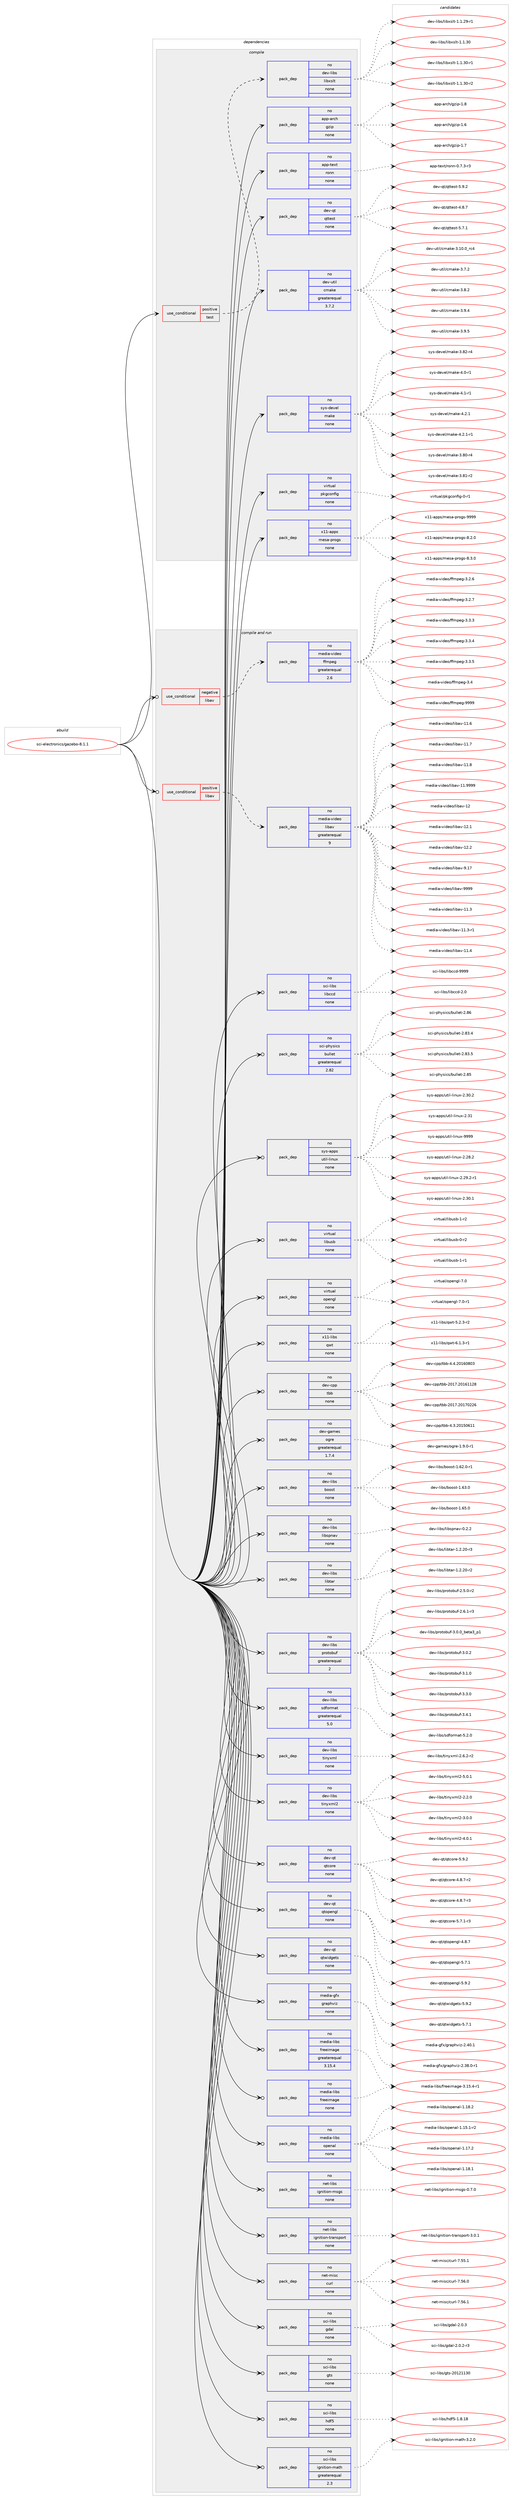 digraph prolog {

# *************
# Graph options
# *************

newrank=true;
concentrate=true;
compound=true;
graph [rankdir=LR,fontname=Helvetica,fontsize=10,ranksep=1.5];#, ranksep=2.5, nodesep=0.2];
edge  [arrowhead=vee];
node  [fontname=Helvetica,fontsize=10];

# **********
# The ebuild
# **********

subgraph cluster_leftcol {
color=gray;
rank=same;
label=<<i>ebuild</i>>;
id [label="sci-electronics/gazebo-8.1.1", color=red, width=4, href="../sci-electronics/gazebo-8.1.1.svg"];
}

# ****************
# The dependencies
# ****************

subgraph cluster_midcol {
color=gray;
label=<<i>dependencies</i>>;
subgraph cluster_compile {
fillcolor="#eeeeee";
style=filled;
label=<<i>compile</i>>;
subgraph cond109759 {
dependency447500 [label=<<TABLE BORDER="0" CELLBORDER="1" CELLSPACING="0" CELLPADDING="4"><TR><TD ROWSPAN="3" CELLPADDING="10">use_conditional</TD></TR><TR><TD>positive</TD></TR><TR><TD>test</TD></TR></TABLE>>, shape=none, color=red];
subgraph pack329959 {
dependency447501 [label=<<TABLE BORDER="0" CELLBORDER="1" CELLSPACING="0" CELLPADDING="4" WIDTH="220"><TR><TD ROWSPAN="6" CELLPADDING="30">pack_dep</TD></TR><TR><TD WIDTH="110">no</TD></TR><TR><TD>dev-libs</TD></TR><TR><TD>libxslt</TD></TR><TR><TD>none</TD></TR><TR><TD></TD></TR></TABLE>>, shape=none, color=blue];
}
dependency447500:e -> dependency447501:w [weight=20,style="dashed",arrowhead="vee"];
}
id:e -> dependency447500:w [weight=20,style="solid",arrowhead="vee"];
subgraph pack329960 {
dependency447502 [label=<<TABLE BORDER="0" CELLBORDER="1" CELLSPACING="0" CELLPADDING="4" WIDTH="220"><TR><TD ROWSPAN="6" CELLPADDING="30">pack_dep</TD></TR><TR><TD WIDTH="110">no</TD></TR><TR><TD>app-arch</TD></TR><TR><TD>gzip</TD></TR><TR><TD>none</TD></TR><TR><TD></TD></TR></TABLE>>, shape=none, color=blue];
}
id:e -> dependency447502:w [weight=20,style="solid",arrowhead="vee"];
subgraph pack329961 {
dependency447503 [label=<<TABLE BORDER="0" CELLBORDER="1" CELLSPACING="0" CELLPADDING="4" WIDTH="220"><TR><TD ROWSPAN="6" CELLPADDING="30">pack_dep</TD></TR><TR><TD WIDTH="110">no</TD></TR><TR><TD>app-text</TD></TR><TR><TD>ronn</TD></TR><TR><TD>none</TD></TR><TR><TD></TD></TR></TABLE>>, shape=none, color=blue];
}
id:e -> dependency447503:w [weight=20,style="solid",arrowhead="vee"];
subgraph pack329962 {
dependency447504 [label=<<TABLE BORDER="0" CELLBORDER="1" CELLSPACING="0" CELLPADDING="4" WIDTH="220"><TR><TD ROWSPAN="6" CELLPADDING="30">pack_dep</TD></TR><TR><TD WIDTH="110">no</TD></TR><TR><TD>dev-qt</TD></TR><TR><TD>qttest</TD></TR><TR><TD>none</TD></TR><TR><TD></TD></TR></TABLE>>, shape=none, color=blue];
}
id:e -> dependency447504:w [weight=20,style="solid",arrowhead="vee"];
subgraph pack329963 {
dependency447505 [label=<<TABLE BORDER="0" CELLBORDER="1" CELLSPACING="0" CELLPADDING="4" WIDTH="220"><TR><TD ROWSPAN="6" CELLPADDING="30">pack_dep</TD></TR><TR><TD WIDTH="110">no</TD></TR><TR><TD>dev-util</TD></TR><TR><TD>cmake</TD></TR><TR><TD>greaterequal</TD></TR><TR><TD>3.7.2</TD></TR></TABLE>>, shape=none, color=blue];
}
id:e -> dependency447505:w [weight=20,style="solid",arrowhead="vee"];
subgraph pack329964 {
dependency447506 [label=<<TABLE BORDER="0" CELLBORDER="1" CELLSPACING="0" CELLPADDING="4" WIDTH="220"><TR><TD ROWSPAN="6" CELLPADDING="30">pack_dep</TD></TR><TR><TD WIDTH="110">no</TD></TR><TR><TD>sys-devel</TD></TR><TR><TD>make</TD></TR><TR><TD>none</TD></TR><TR><TD></TD></TR></TABLE>>, shape=none, color=blue];
}
id:e -> dependency447506:w [weight=20,style="solid",arrowhead="vee"];
subgraph pack329965 {
dependency447507 [label=<<TABLE BORDER="0" CELLBORDER="1" CELLSPACING="0" CELLPADDING="4" WIDTH="220"><TR><TD ROWSPAN="6" CELLPADDING="30">pack_dep</TD></TR><TR><TD WIDTH="110">no</TD></TR><TR><TD>virtual</TD></TR><TR><TD>pkgconfig</TD></TR><TR><TD>none</TD></TR><TR><TD></TD></TR></TABLE>>, shape=none, color=blue];
}
id:e -> dependency447507:w [weight=20,style="solid",arrowhead="vee"];
subgraph pack329966 {
dependency447508 [label=<<TABLE BORDER="0" CELLBORDER="1" CELLSPACING="0" CELLPADDING="4" WIDTH="220"><TR><TD ROWSPAN="6" CELLPADDING="30">pack_dep</TD></TR><TR><TD WIDTH="110">no</TD></TR><TR><TD>x11-apps</TD></TR><TR><TD>mesa-progs</TD></TR><TR><TD>none</TD></TR><TR><TD></TD></TR></TABLE>>, shape=none, color=blue];
}
id:e -> dependency447508:w [weight=20,style="solid",arrowhead="vee"];
}
subgraph cluster_compileandrun {
fillcolor="#eeeeee";
style=filled;
label=<<i>compile and run</i>>;
subgraph cond109760 {
dependency447509 [label=<<TABLE BORDER="0" CELLBORDER="1" CELLSPACING="0" CELLPADDING="4"><TR><TD ROWSPAN="3" CELLPADDING="10">use_conditional</TD></TR><TR><TD>negative</TD></TR><TR><TD>libav</TD></TR></TABLE>>, shape=none, color=red];
subgraph pack329967 {
dependency447510 [label=<<TABLE BORDER="0" CELLBORDER="1" CELLSPACING="0" CELLPADDING="4" WIDTH="220"><TR><TD ROWSPAN="6" CELLPADDING="30">pack_dep</TD></TR><TR><TD WIDTH="110">no</TD></TR><TR><TD>media-video</TD></TR><TR><TD>ffmpeg</TD></TR><TR><TD>greaterequal</TD></TR><TR><TD>2.6</TD></TR></TABLE>>, shape=none, color=blue];
}
dependency447509:e -> dependency447510:w [weight=20,style="dashed",arrowhead="vee"];
}
id:e -> dependency447509:w [weight=20,style="solid",arrowhead="odotvee"];
subgraph cond109761 {
dependency447511 [label=<<TABLE BORDER="0" CELLBORDER="1" CELLSPACING="0" CELLPADDING="4"><TR><TD ROWSPAN="3" CELLPADDING="10">use_conditional</TD></TR><TR><TD>positive</TD></TR><TR><TD>libav</TD></TR></TABLE>>, shape=none, color=red];
subgraph pack329968 {
dependency447512 [label=<<TABLE BORDER="0" CELLBORDER="1" CELLSPACING="0" CELLPADDING="4" WIDTH="220"><TR><TD ROWSPAN="6" CELLPADDING="30">pack_dep</TD></TR><TR><TD WIDTH="110">no</TD></TR><TR><TD>media-video</TD></TR><TR><TD>libav</TD></TR><TR><TD>greaterequal</TD></TR><TR><TD>9</TD></TR></TABLE>>, shape=none, color=blue];
}
dependency447511:e -> dependency447512:w [weight=20,style="dashed",arrowhead="vee"];
}
id:e -> dependency447511:w [weight=20,style="solid",arrowhead="odotvee"];
subgraph pack329969 {
dependency447513 [label=<<TABLE BORDER="0" CELLBORDER="1" CELLSPACING="0" CELLPADDING="4" WIDTH="220"><TR><TD ROWSPAN="6" CELLPADDING="30">pack_dep</TD></TR><TR><TD WIDTH="110">no</TD></TR><TR><TD>dev-cpp</TD></TR><TR><TD>tbb</TD></TR><TR><TD>none</TD></TR><TR><TD></TD></TR></TABLE>>, shape=none, color=blue];
}
id:e -> dependency447513:w [weight=20,style="solid",arrowhead="odotvee"];
subgraph pack329970 {
dependency447514 [label=<<TABLE BORDER="0" CELLBORDER="1" CELLSPACING="0" CELLPADDING="4" WIDTH="220"><TR><TD ROWSPAN="6" CELLPADDING="30">pack_dep</TD></TR><TR><TD WIDTH="110">no</TD></TR><TR><TD>dev-games</TD></TR><TR><TD>ogre</TD></TR><TR><TD>greaterequal</TD></TR><TR><TD>1.7.4</TD></TR></TABLE>>, shape=none, color=blue];
}
id:e -> dependency447514:w [weight=20,style="solid",arrowhead="odotvee"];
subgraph pack329971 {
dependency447515 [label=<<TABLE BORDER="0" CELLBORDER="1" CELLSPACING="0" CELLPADDING="4" WIDTH="220"><TR><TD ROWSPAN="6" CELLPADDING="30">pack_dep</TD></TR><TR><TD WIDTH="110">no</TD></TR><TR><TD>dev-libs</TD></TR><TR><TD>boost</TD></TR><TR><TD>none</TD></TR><TR><TD></TD></TR></TABLE>>, shape=none, color=blue];
}
id:e -> dependency447515:w [weight=20,style="solid",arrowhead="odotvee"];
subgraph pack329972 {
dependency447516 [label=<<TABLE BORDER="0" CELLBORDER="1" CELLSPACING="0" CELLPADDING="4" WIDTH="220"><TR><TD ROWSPAN="6" CELLPADDING="30">pack_dep</TD></TR><TR><TD WIDTH="110">no</TD></TR><TR><TD>dev-libs</TD></TR><TR><TD>libspnav</TD></TR><TR><TD>none</TD></TR><TR><TD></TD></TR></TABLE>>, shape=none, color=blue];
}
id:e -> dependency447516:w [weight=20,style="solid",arrowhead="odotvee"];
subgraph pack329973 {
dependency447517 [label=<<TABLE BORDER="0" CELLBORDER="1" CELLSPACING="0" CELLPADDING="4" WIDTH="220"><TR><TD ROWSPAN="6" CELLPADDING="30">pack_dep</TD></TR><TR><TD WIDTH="110">no</TD></TR><TR><TD>dev-libs</TD></TR><TR><TD>libtar</TD></TR><TR><TD>none</TD></TR><TR><TD></TD></TR></TABLE>>, shape=none, color=blue];
}
id:e -> dependency447517:w [weight=20,style="solid",arrowhead="odotvee"];
subgraph pack329974 {
dependency447518 [label=<<TABLE BORDER="0" CELLBORDER="1" CELLSPACING="0" CELLPADDING="4" WIDTH="220"><TR><TD ROWSPAN="6" CELLPADDING="30">pack_dep</TD></TR><TR><TD WIDTH="110">no</TD></TR><TR><TD>dev-libs</TD></TR><TR><TD>protobuf</TD></TR><TR><TD>greaterequal</TD></TR><TR><TD>2</TD></TR></TABLE>>, shape=none, color=blue];
}
id:e -> dependency447518:w [weight=20,style="solid",arrowhead="odotvee"];
subgraph pack329975 {
dependency447519 [label=<<TABLE BORDER="0" CELLBORDER="1" CELLSPACING="0" CELLPADDING="4" WIDTH="220"><TR><TD ROWSPAN="6" CELLPADDING="30">pack_dep</TD></TR><TR><TD WIDTH="110">no</TD></TR><TR><TD>dev-libs</TD></TR><TR><TD>sdformat</TD></TR><TR><TD>greaterequal</TD></TR><TR><TD>5.0</TD></TR></TABLE>>, shape=none, color=blue];
}
id:e -> dependency447519:w [weight=20,style="solid",arrowhead="odotvee"];
subgraph pack329976 {
dependency447520 [label=<<TABLE BORDER="0" CELLBORDER="1" CELLSPACING="0" CELLPADDING="4" WIDTH="220"><TR><TD ROWSPAN="6" CELLPADDING="30">pack_dep</TD></TR><TR><TD WIDTH="110">no</TD></TR><TR><TD>dev-libs</TD></TR><TR><TD>tinyxml</TD></TR><TR><TD>none</TD></TR><TR><TD></TD></TR></TABLE>>, shape=none, color=blue];
}
id:e -> dependency447520:w [weight=20,style="solid",arrowhead="odotvee"];
subgraph pack329977 {
dependency447521 [label=<<TABLE BORDER="0" CELLBORDER="1" CELLSPACING="0" CELLPADDING="4" WIDTH="220"><TR><TD ROWSPAN="6" CELLPADDING="30">pack_dep</TD></TR><TR><TD WIDTH="110">no</TD></TR><TR><TD>dev-libs</TD></TR><TR><TD>tinyxml2</TD></TR><TR><TD>none</TD></TR><TR><TD></TD></TR></TABLE>>, shape=none, color=blue];
}
id:e -> dependency447521:w [weight=20,style="solid",arrowhead="odotvee"];
subgraph pack329978 {
dependency447522 [label=<<TABLE BORDER="0" CELLBORDER="1" CELLSPACING="0" CELLPADDING="4" WIDTH="220"><TR><TD ROWSPAN="6" CELLPADDING="30">pack_dep</TD></TR><TR><TD WIDTH="110">no</TD></TR><TR><TD>dev-qt</TD></TR><TR><TD>qtcore</TD></TR><TR><TD>none</TD></TR><TR><TD></TD></TR></TABLE>>, shape=none, color=blue];
}
id:e -> dependency447522:w [weight=20,style="solid",arrowhead="odotvee"];
subgraph pack329979 {
dependency447523 [label=<<TABLE BORDER="0" CELLBORDER="1" CELLSPACING="0" CELLPADDING="4" WIDTH="220"><TR><TD ROWSPAN="6" CELLPADDING="30">pack_dep</TD></TR><TR><TD WIDTH="110">no</TD></TR><TR><TD>dev-qt</TD></TR><TR><TD>qtopengl</TD></TR><TR><TD>none</TD></TR><TR><TD></TD></TR></TABLE>>, shape=none, color=blue];
}
id:e -> dependency447523:w [weight=20,style="solid",arrowhead="odotvee"];
subgraph pack329980 {
dependency447524 [label=<<TABLE BORDER="0" CELLBORDER="1" CELLSPACING="0" CELLPADDING="4" WIDTH="220"><TR><TD ROWSPAN="6" CELLPADDING="30">pack_dep</TD></TR><TR><TD WIDTH="110">no</TD></TR><TR><TD>dev-qt</TD></TR><TR><TD>qtwidgets</TD></TR><TR><TD>none</TD></TR><TR><TD></TD></TR></TABLE>>, shape=none, color=blue];
}
id:e -> dependency447524:w [weight=20,style="solid",arrowhead="odotvee"];
subgraph pack329981 {
dependency447525 [label=<<TABLE BORDER="0" CELLBORDER="1" CELLSPACING="0" CELLPADDING="4" WIDTH="220"><TR><TD ROWSPAN="6" CELLPADDING="30">pack_dep</TD></TR><TR><TD WIDTH="110">no</TD></TR><TR><TD>media-gfx</TD></TR><TR><TD>graphviz</TD></TR><TR><TD>none</TD></TR><TR><TD></TD></TR></TABLE>>, shape=none, color=blue];
}
id:e -> dependency447525:w [weight=20,style="solid",arrowhead="odotvee"];
subgraph pack329982 {
dependency447526 [label=<<TABLE BORDER="0" CELLBORDER="1" CELLSPACING="0" CELLPADDING="4" WIDTH="220"><TR><TD ROWSPAN="6" CELLPADDING="30">pack_dep</TD></TR><TR><TD WIDTH="110">no</TD></TR><TR><TD>media-libs</TD></TR><TR><TD>freeimage</TD></TR><TR><TD>greaterequal</TD></TR><TR><TD>3.15.4</TD></TR></TABLE>>, shape=none, color=blue];
}
id:e -> dependency447526:w [weight=20,style="solid",arrowhead="odotvee"];
subgraph pack329983 {
dependency447527 [label=<<TABLE BORDER="0" CELLBORDER="1" CELLSPACING="0" CELLPADDING="4" WIDTH="220"><TR><TD ROWSPAN="6" CELLPADDING="30">pack_dep</TD></TR><TR><TD WIDTH="110">no</TD></TR><TR><TD>media-libs</TD></TR><TR><TD>freeimage</TD></TR><TR><TD>none</TD></TR><TR><TD></TD></TR></TABLE>>, shape=none, color=blue];
}
id:e -> dependency447527:w [weight=20,style="solid",arrowhead="odotvee"];
subgraph pack329984 {
dependency447528 [label=<<TABLE BORDER="0" CELLBORDER="1" CELLSPACING="0" CELLPADDING="4" WIDTH="220"><TR><TD ROWSPAN="6" CELLPADDING="30">pack_dep</TD></TR><TR><TD WIDTH="110">no</TD></TR><TR><TD>media-libs</TD></TR><TR><TD>openal</TD></TR><TR><TD>none</TD></TR><TR><TD></TD></TR></TABLE>>, shape=none, color=blue];
}
id:e -> dependency447528:w [weight=20,style="solid",arrowhead="odotvee"];
subgraph pack329985 {
dependency447529 [label=<<TABLE BORDER="0" CELLBORDER="1" CELLSPACING="0" CELLPADDING="4" WIDTH="220"><TR><TD ROWSPAN="6" CELLPADDING="30">pack_dep</TD></TR><TR><TD WIDTH="110">no</TD></TR><TR><TD>net-libs</TD></TR><TR><TD>ignition-msgs</TD></TR><TR><TD>none</TD></TR><TR><TD></TD></TR></TABLE>>, shape=none, color=blue];
}
id:e -> dependency447529:w [weight=20,style="solid",arrowhead="odotvee"];
subgraph pack329986 {
dependency447530 [label=<<TABLE BORDER="0" CELLBORDER="1" CELLSPACING="0" CELLPADDING="4" WIDTH="220"><TR><TD ROWSPAN="6" CELLPADDING="30">pack_dep</TD></TR><TR><TD WIDTH="110">no</TD></TR><TR><TD>net-libs</TD></TR><TR><TD>ignition-transport</TD></TR><TR><TD>none</TD></TR><TR><TD></TD></TR></TABLE>>, shape=none, color=blue];
}
id:e -> dependency447530:w [weight=20,style="solid",arrowhead="odotvee"];
subgraph pack329987 {
dependency447531 [label=<<TABLE BORDER="0" CELLBORDER="1" CELLSPACING="0" CELLPADDING="4" WIDTH="220"><TR><TD ROWSPAN="6" CELLPADDING="30">pack_dep</TD></TR><TR><TD WIDTH="110">no</TD></TR><TR><TD>net-misc</TD></TR><TR><TD>curl</TD></TR><TR><TD>none</TD></TR><TR><TD></TD></TR></TABLE>>, shape=none, color=blue];
}
id:e -> dependency447531:w [weight=20,style="solid",arrowhead="odotvee"];
subgraph pack329988 {
dependency447532 [label=<<TABLE BORDER="0" CELLBORDER="1" CELLSPACING="0" CELLPADDING="4" WIDTH="220"><TR><TD ROWSPAN="6" CELLPADDING="30">pack_dep</TD></TR><TR><TD WIDTH="110">no</TD></TR><TR><TD>sci-libs</TD></TR><TR><TD>gdal</TD></TR><TR><TD>none</TD></TR><TR><TD></TD></TR></TABLE>>, shape=none, color=blue];
}
id:e -> dependency447532:w [weight=20,style="solid",arrowhead="odotvee"];
subgraph pack329989 {
dependency447533 [label=<<TABLE BORDER="0" CELLBORDER="1" CELLSPACING="0" CELLPADDING="4" WIDTH="220"><TR><TD ROWSPAN="6" CELLPADDING="30">pack_dep</TD></TR><TR><TD WIDTH="110">no</TD></TR><TR><TD>sci-libs</TD></TR><TR><TD>gts</TD></TR><TR><TD>none</TD></TR><TR><TD></TD></TR></TABLE>>, shape=none, color=blue];
}
id:e -> dependency447533:w [weight=20,style="solid",arrowhead="odotvee"];
subgraph pack329990 {
dependency447534 [label=<<TABLE BORDER="0" CELLBORDER="1" CELLSPACING="0" CELLPADDING="4" WIDTH="220"><TR><TD ROWSPAN="6" CELLPADDING="30">pack_dep</TD></TR><TR><TD WIDTH="110">no</TD></TR><TR><TD>sci-libs</TD></TR><TR><TD>hdf5</TD></TR><TR><TD>none</TD></TR><TR><TD></TD></TR></TABLE>>, shape=none, color=blue];
}
id:e -> dependency447534:w [weight=20,style="solid",arrowhead="odotvee"];
subgraph pack329991 {
dependency447535 [label=<<TABLE BORDER="0" CELLBORDER="1" CELLSPACING="0" CELLPADDING="4" WIDTH="220"><TR><TD ROWSPAN="6" CELLPADDING="30">pack_dep</TD></TR><TR><TD WIDTH="110">no</TD></TR><TR><TD>sci-libs</TD></TR><TR><TD>ignition-math</TD></TR><TR><TD>greaterequal</TD></TR><TR><TD>2.3</TD></TR></TABLE>>, shape=none, color=blue];
}
id:e -> dependency447535:w [weight=20,style="solid",arrowhead="odotvee"];
subgraph pack329992 {
dependency447536 [label=<<TABLE BORDER="0" CELLBORDER="1" CELLSPACING="0" CELLPADDING="4" WIDTH="220"><TR><TD ROWSPAN="6" CELLPADDING="30">pack_dep</TD></TR><TR><TD WIDTH="110">no</TD></TR><TR><TD>sci-libs</TD></TR><TR><TD>libccd</TD></TR><TR><TD>none</TD></TR><TR><TD></TD></TR></TABLE>>, shape=none, color=blue];
}
id:e -> dependency447536:w [weight=20,style="solid",arrowhead="odotvee"];
subgraph pack329993 {
dependency447537 [label=<<TABLE BORDER="0" CELLBORDER="1" CELLSPACING="0" CELLPADDING="4" WIDTH="220"><TR><TD ROWSPAN="6" CELLPADDING="30">pack_dep</TD></TR><TR><TD WIDTH="110">no</TD></TR><TR><TD>sci-physics</TD></TR><TR><TD>bullet</TD></TR><TR><TD>greaterequal</TD></TR><TR><TD>2.82</TD></TR></TABLE>>, shape=none, color=blue];
}
id:e -> dependency447537:w [weight=20,style="solid",arrowhead="odotvee"];
subgraph pack329994 {
dependency447538 [label=<<TABLE BORDER="0" CELLBORDER="1" CELLSPACING="0" CELLPADDING="4" WIDTH="220"><TR><TD ROWSPAN="6" CELLPADDING="30">pack_dep</TD></TR><TR><TD WIDTH="110">no</TD></TR><TR><TD>sys-apps</TD></TR><TR><TD>util-linux</TD></TR><TR><TD>none</TD></TR><TR><TD></TD></TR></TABLE>>, shape=none, color=blue];
}
id:e -> dependency447538:w [weight=20,style="solid",arrowhead="odotvee"];
subgraph pack329995 {
dependency447539 [label=<<TABLE BORDER="0" CELLBORDER="1" CELLSPACING="0" CELLPADDING="4" WIDTH="220"><TR><TD ROWSPAN="6" CELLPADDING="30">pack_dep</TD></TR><TR><TD WIDTH="110">no</TD></TR><TR><TD>virtual</TD></TR><TR><TD>libusb</TD></TR><TR><TD>none</TD></TR><TR><TD></TD></TR></TABLE>>, shape=none, color=blue];
}
id:e -> dependency447539:w [weight=20,style="solid",arrowhead="odotvee"];
subgraph pack329996 {
dependency447540 [label=<<TABLE BORDER="0" CELLBORDER="1" CELLSPACING="0" CELLPADDING="4" WIDTH="220"><TR><TD ROWSPAN="6" CELLPADDING="30">pack_dep</TD></TR><TR><TD WIDTH="110">no</TD></TR><TR><TD>virtual</TD></TR><TR><TD>opengl</TD></TR><TR><TD>none</TD></TR><TR><TD></TD></TR></TABLE>>, shape=none, color=blue];
}
id:e -> dependency447540:w [weight=20,style="solid",arrowhead="odotvee"];
subgraph pack329997 {
dependency447541 [label=<<TABLE BORDER="0" CELLBORDER="1" CELLSPACING="0" CELLPADDING="4" WIDTH="220"><TR><TD ROWSPAN="6" CELLPADDING="30">pack_dep</TD></TR><TR><TD WIDTH="110">no</TD></TR><TR><TD>x11-libs</TD></TR><TR><TD>qwt</TD></TR><TR><TD>none</TD></TR><TR><TD></TD></TR></TABLE>>, shape=none, color=blue];
}
id:e -> dependency447541:w [weight=20,style="solid",arrowhead="odotvee"];
}
subgraph cluster_run {
fillcolor="#eeeeee";
style=filled;
label=<<i>run</i>>;
}
}

# **************
# The candidates
# **************

subgraph cluster_choices {
rank=same;
color=gray;
label=<<i>candidates</i>>;

subgraph choice329959 {
color=black;
nodesep=1;
choice10010111845108105981154710810598120115108116454946494650574511449 [label="dev-libs/libxslt-1.1.29-r1", color=red, width=4,href="../dev-libs/libxslt-1.1.29-r1.svg"];
choice1001011184510810598115471081059812011510811645494649465148 [label="dev-libs/libxslt-1.1.30", color=red, width=4,href="../dev-libs/libxslt-1.1.30.svg"];
choice10010111845108105981154710810598120115108116454946494651484511449 [label="dev-libs/libxslt-1.1.30-r1", color=red, width=4,href="../dev-libs/libxslt-1.1.30-r1.svg"];
choice10010111845108105981154710810598120115108116454946494651484511450 [label="dev-libs/libxslt-1.1.30-r2", color=red, width=4,href="../dev-libs/libxslt-1.1.30-r2.svg"];
dependency447501:e -> choice10010111845108105981154710810598120115108116454946494650574511449:w [style=dotted,weight="100"];
dependency447501:e -> choice1001011184510810598115471081059812011510811645494649465148:w [style=dotted,weight="100"];
dependency447501:e -> choice10010111845108105981154710810598120115108116454946494651484511449:w [style=dotted,weight="100"];
dependency447501:e -> choice10010111845108105981154710810598120115108116454946494651484511450:w [style=dotted,weight="100"];
}
subgraph choice329960 {
color=black;
nodesep=1;
choice971121124597114991044710312210511245494654 [label="app-arch/gzip-1.6", color=red, width=4,href="../app-arch/gzip-1.6.svg"];
choice971121124597114991044710312210511245494655 [label="app-arch/gzip-1.7", color=red, width=4,href="../app-arch/gzip-1.7.svg"];
choice971121124597114991044710312210511245494656 [label="app-arch/gzip-1.8", color=red, width=4,href="../app-arch/gzip-1.8.svg"];
dependency447502:e -> choice971121124597114991044710312210511245494654:w [style=dotted,weight="100"];
dependency447502:e -> choice971121124597114991044710312210511245494655:w [style=dotted,weight="100"];
dependency447502:e -> choice971121124597114991044710312210511245494656:w [style=dotted,weight="100"];
}
subgraph choice329961 {
color=black;
nodesep=1;
choice9711211245116101120116471141111101104548465546514511451 [label="app-text/ronn-0.7.3-r3", color=red, width=4,href="../app-text/ronn-0.7.3-r3.svg"];
dependency447503:e -> choice9711211245116101120116471141111101104548465546514511451:w [style=dotted,weight="100"];
}
subgraph choice329962 {
color=black;
nodesep=1;
choice1001011184511311647113116116101115116455246564655 [label="dev-qt/qttest-4.8.7", color=red, width=4,href="../dev-qt/qttest-4.8.7.svg"];
choice1001011184511311647113116116101115116455346554649 [label="dev-qt/qttest-5.7.1", color=red, width=4,href="../dev-qt/qttest-5.7.1.svg"];
choice1001011184511311647113116116101115116455346574650 [label="dev-qt/qttest-5.9.2", color=red, width=4,href="../dev-qt/qttest-5.9.2.svg"];
dependency447504:e -> choice1001011184511311647113116116101115116455246564655:w [style=dotted,weight="100"];
dependency447504:e -> choice1001011184511311647113116116101115116455346554649:w [style=dotted,weight="100"];
dependency447504:e -> choice1001011184511311647113116116101115116455346574650:w [style=dotted,weight="100"];
}
subgraph choice329963 {
color=black;
nodesep=1;
choice1001011184511711610510847991099710710145514649484648951149952 [label="dev-util/cmake-3.10.0_rc4", color=red, width=4,href="../dev-util/cmake-3.10.0_rc4.svg"];
choice10010111845117116105108479910997107101455146554650 [label="dev-util/cmake-3.7.2", color=red, width=4,href="../dev-util/cmake-3.7.2.svg"];
choice10010111845117116105108479910997107101455146564650 [label="dev-util/cmake-3.8.2", color=red, width=4,href="../dev-util/cmake-3.8.2.svg"];
choice10010111845117116105108479910997107101455146574652 [label="dev-util/cmake-3.9.4", color=red, width=4,href="../dev-util/cmake-3.9.4.svg"];
choice10010111845117116105108479910997107101455146574653 [label="dev-util/cmake-3.9.5", color=red, width=4,href="../dev-util/cmake-3.9.5.svg"];
dependency447505:e -> choice1001011184511711610510847991099710710145514649484648951149952:w [style=dotted,weight="100"];
dependency447505:e -> choice10010111845117116105108479910997107101455146554650:w [style=dotted,weight="100"];
dependency447505:e -> choice10010111845117116105108479910997107101455146564650:w [style=dotted,weight="100"];
dependency447505:e -> choice10010111845117116105108479910997107101455146574652:w [style=dotted,weight="100"];
dependency447505:e -> choice10010111845117116105108479910997107101455146574653:w [style=dotted,weight="100"];
}
subgraph choice329964 {
color=black;
nodesep=1;
choice11512111545100101118101108471099710710145514656484511452 [label="sys-devel/make-3.80-r4", color=red, width=4,href="../sys-devel/make-3.80-r4.svg"];
choice11512111545100101118101108471099710710145514656494511450 [label="sys-devel/make-3.81-r2", color=red, width=4,href="../sys-devel/make-3.81-r2.svg"];
choice11512111545100101118101108471099710710145514656504511452 [label="sys-devel/make-3.82-r4", color=red, width=4,href="../sys-devel/make-3.82-r4.svg"];
choice115121115451001011181011084710997107101455246484511449 [label="sys-devel/make-4.0-r1", color=red, width=4,href="../sys-devel/make-4.0-r1.svg"];
choice115121115451001011181011084710997107101455246494511449 [label="sys-devel/make-4.1-r1", color=red, width=4,href="../sys-devel/make-4.1-r1.svg"];
choice115121115451001011181011084710997107101455246504649 [label="sys-devel/make-4.2.1", color=red, width=4,href="../sys-devel/make-4.2.1.svg"];
choice1151211154510010111810110847109971071014552465046494511449 [label="sys-devel/make-4.2.1-r1", color=red, width=4,href="../sys-devel/make-4.2.1-r1.svg"];
dependency447506:e -> choice11512111545100101118101108471099710710145514656484511452:w [style=dotted,weight="100"];
dependency447506:e -> choice11512111545100101118101108471099710710145514656494511450:w [style=dotted,weight="100"];
dependency447506:e -> choice11512111545100101118101108471099710710145514656504511452:w [style=dotted,weight="100"];
dependency447506:e -> choice115121115451001011181011084710997107101455246484511449:w [style=dotted,weight="100"];
dependency447506:e -> choice115121115451001011181011084710997107101455246494511449:w [style=dotted,weight="100"];
dependency447506:e -> choice115121115451001011181011084710997107101455246504649:w [style=dotted,weight="100"];
dependency447506:e -> choice1151211154510010111810110847109971071014552465046494511449:w [style=dotted,weight="100"];
}
subgraph choice329965 {
color=black;
nodesep=1;
choice11810511411611797108471121071039911111010210510345484511449 [label="virtual/pkgconfig-0-r1", color=red, width=4,href="../virtual/pkgconfig-0-r1.svg"];
dependency447507:e -> choice11810511411611797108471121071039911111010210510345484511449:w [style=dotted,weight="100"];
}
subgraph choice329966 {
color=black;
nodesep=1;
choice12049494597112112115471091011159745112114111103115455646504648 [label="x11-apps/mesa-progs-8.2.0", color=red, width=4,href="../x11-apps/mesa-progs-8.2.0.svg"];
choice12049494597112112115471091011159745112114111103115455646514648 [label="x11-apps/mesa-progs-8.3.0", color=red, width=4,href="../x11-apps/mesa-progs-8.3.0.svg"];
choice120494945971121121154710910111597451121141111031154557575757 [label="x11-apps/mesa-progs-9999", color=red, width=4,href="../x11-apps/mesa-progs-9999.svg"];
dependency447508:e -> choice12049494597112112115471091011159745112114111103115455646504648:w [style=dotted,weight="100"];
dependency447508:e -> choice12049494597112112115471091011159745112114111103115455646514648:w [style=dotted,weight="100"];
dependency447508:e -> choice120494945971121121154710910111597451121141111031154557575757:w [style=dotted,weight="100"];
}
subgraph choice329967 {
color=black;
nodesep=1;
choice109101100105974511810510010111147102102109112101103455146504654 [label="media-video/ffmpeg-3.2.6", color=red, width=4,href="../media-video/ffmpeg-3.2.6.svg"];
choice109101100105974511810510010111147102102109112101103455146504655 [label="media-video/ffmpeg-3.2.7", color=red, width=4,href="../media-video/ffmpeg-3.2.7.svg"];
choice109101100105974511810510010111147102102109112101103455146514651 [label="media-video/ffmpeg-3.3.3", color=red, width=4,href="../media-video/ffmpeg-3.3.3.svg"];
choice109101100105974511810510010111147102102109112101103455146514652 [label="media-video/ffmpeg-3.3.4", color=red, width=4,href="../media-video/ffmpeg-3.3.4.svg"];
choice109101100105974511810510010111147102102109112101103455146514653 [label="media-video/ffmpeg-3.3.5", color=red, width=4,href="../media-video/ffmpeg-3.3.5.svg"];
choice10910110010597451181051001011114710210210911210110345514652 [label="media-video/ffmpeg-3.4", color=red, width=4,href="../media-video/ffmpeg-3.4.svg"];
choice1091011001059745118105100101111471021021091121011034557575757 [label="media-video/ffmpeg-9999", color=red, width=4,href="../media-video/ffmpeg-9999.svg"];
dependency447510:e -> choice109101100105974511810510010111147102102109112101103455146504654:w [style=dotted,weight="100"];
dependency447510:e -> choice109101100105974511810510010111147102102109112101103455146504655:w [style=dotted,weight="100"];
dependency447510:e -> choice109101100105974511810510010111147102102109112101103455146514651:w [style=dotted,weight="100"];
dependency447510:e -> choice109101100105974511810510010111147102102109112101103455146514652:w [style=dotted,weight="100"];
dependency447510:e -> choice109101100105974511810510010111147102102109112101103455146514653:w [style=dotted,weight="100"];
dependency447510:e -> choice10910110010597451181051001011114710210210911210110345514652:w [style=dotted,weight="100"];
dependency447510:e -> choice1091011001059745118105100101111471021021091121011034557575757:w [style=dotted,weight="100"];
}
subgraph choice329968 {
color=black;
nodesep=1;
choice10910110010597451181051001011114710810598971184549494651 [label="media-video/libav-11.3", color=red, width=4,href="../media-video/libav-11.3.svg"];
choice109101100105974511810510010111147108105989711845494946514511449 [label="media-video/libav-11.3-r1", color=red, width=4,href="../media-video/libav-11.3-r1.svg"];
choice10910110010597451181051001011114710810598971184549494652 [label="media-video/libav-11.4", color=red, width=4,href="../media-video/libav-11.4.svg"];
choice10910110010597451181051001011114710810598971184549494654 [label="media-video/libav-11.6", color=red, width=4,href="../media-video/libav-11.6.svg"];
choice10910110010597451181051001011114710810598971184549494655 [label="media-video/libav-11.7", color=red, width=4,href="../media-video/libav-11.7.svg"];
choice10910110010597451181051001011114710810598971184549494656 [label="media-video/libav-11.8", color=red, width=4,href="../media-video/libav-11.8.svg"];
choice10910110010597451181051001011114710810598971184549494657575757 [label="media-video/libav-11.9999", color=red, width=4,href="../media-video/libav-11.9999.svg"];
choice1091011001059745118105100101111471081059897118454950 [label="media-video/libav-12", color=red, width=4,href="../media-video/libav-12.svg"];
choice10910110010597451181051001011114710810598971184549504649 [label="media-video/libav-12.1", color=red, width=4,href="../media-video/libav-12.1.svg"];
choice10910110010597451181051001011114710810598971184549504650 [label="media-video/libav-12.2", color=red, width=4,href="../media-video/libav-12.2.svg"];
choice10910110010597451181051001011114710810598971184557464955 [label="media-video/libav-9.17", color=red, width=4,href="../media-video/libav-9.17.svg"];
choice10910110010597451181051001011114710810598971184557575757 [label="media-video/libav-9999", color=red, width=4,href="../media-video/libav-9999.svg"];
dependency447512:e -> choice10910110010597451181051001011114710810598971184549494651:w [style=dotted,weight="100"];
dependency447512:e -> choice109101100105974511810510010111147108105989711845494946514511449:w [style=dotted,weight="100"];
dependency447512:e -> choice10910110010597451181051001011114710810598971184549494652:w [style=dotted,weight="100"];
dependency447512:e -> choice10910110010597451181051001011114710810598971184549494654:w [style=dotted,weight="100"];
dependency447512:e -> choice10910110010597451181051001011114710810598971184549494655:w [style=dotted,weight="100"];
dependency447512:e -> choice10910110010597451181051001011114710810598971184549494656:w [style=dotted,weight="100"];
dependency447512:e -> choice10910110010597451181051001011114710810598971184549494657575757:w [style=dotted,weight="100"];
dependency447512:e -> choice1091011001059745118105100101111471081059897118454950:w [style=dotted,weight="100"];
dependency447512:e -> choice10910110010597451181051001011114710810598971184549504649:w [style=dotted,weight="100"];
dependency447512:e -> choice10910110010597451181051001011114710810598971184549504650:w [style=dotted,weight="100"];
dependency447512:e -> choice10910110010597451181051001011114710810598971184557464955:w [style=dotted,weight="100"];
dependency447512:e -> choice10910110010597451181051001011114710810598971184557575757:w [style=dotted,weight="100"];
}
subgraph choice329969 {
color=black;
nodesep=1;
choice10010111845991121124711698984550484955465048495449495056 [label="dev-cpp/tbb-2017.20161128", color=red, width=4,href="../dev-cpp/tbb-2017.20161128.svg"];
choice10010111845991121124711698984550484955465048495548505054 [label="dev-cpp/tbb-2017.20170226", color=red, width=4,href="../dev-cpp/tbb-2017.20170226.svg"];
choice100101118459911211247116989845524651465048495348544949 [label="dev-cpp/tbb-4.3.20150611", color=red, width=4,href="../dev-cpp/tbb-4.3.20150611.svg"];
choice100101118459911211247116989845524652465048495448564851 [label="dev-cpp/tbb-4.4.20160803", color=red, width=4,href="../dev-cpp/tbb-4.4.20160803.svg"];
dependency447513:e -> choice10010111845991121124711698984550484955465048495449495056:w [style=dotted,weight="100"];
dependency447513:e -> choice10010111845991121124711698984550484955465048495548505054:w [style=dotted,weight="100"];
dependency447513:e -> choice100101118459911211247116989845524651465048495348544949:w [style=dotted,weight="100"];
dependency447513:e -> choice100101118459911211247116989845524652465048495448564851:w [style=dotted,weight="100"];
}
subgraph choice329970 {
color=black;
nodesep=1;
choice1001011184510397109101115471111031141014549465746484511449 [label="dev-games/ogre-1.9.0-r1", color=red, width=4,href="../dev-games/ogre-1.9.0-r1.svg"];
dependency447514:e -> choice1001011184510397109101115471111031141014549465746484511449:w [style=dotted,weight="100"];
}
subgraph choice329971 {
color=black;
nodesep=1;
choice10010111845108105981154798111111115116454946545046484511449 [label="dev-libs/boost-1.62.0-r1", color=red, width=4,href="../dev-libs/boost-1.62.0-r1.svg"];
choice1001011184510810598115479811111111511645494654514648 [label="dev-libs/boost-1.63.0", color=red, width=4,href="../dev-libs/boost-1.63.0.svg"];
choice1001011184510810598115479811111111511645494654534648 [label="dev-libs/boost-1.65.0", color=red, width=4,href="../dev-libs/boost-1.65.0.svg"];
dependency447515:e -> choice10010111845108105981154798111111115116454946545046484511449:w [style=dotted,weight="100"];
dependency447515:e -> choice1001011184510810598115479811111111511645494654514648:w [style=dotted,weight="100"];
dependency447515:e -> choice1001011184510810598115479811111111511645494654534648:w [style=dotted,weight="100"];
}
subgraph choice329972 {
color=black;
nodesep=1;
choice1001011184510810598115471081059811511211097118454846504650 [label="dev-libs/libspnav-0.2.2", color=red, width=4,href="../dev-libs/libspnav-0.2.2.svg"];
dependency447516:e -> choice1001011184510810598115471081059811511211097118454846504650:w [style=dotted,weight="100"];
}
subgraph choice329973 {
color=black;
nodesep=1;
choice1001011184510810598115471081059811697114454946504650484511450 [label="dev-libs/libtar-1.2.20-r2", color=red, width=4,href="../dev-libs/libtar-1.2.20-r2.svg"];
choice1001011184510810598115471081059811697114454946504650484511451 [label="dev-libs/libtar-1.2.20-r3", color=red, width=4,href="../dev-libs/libtar-1.2.20-r3.svg"];
dependency447517:e -> choice1001011184510810598115471081059811697114454946504650484511450:w [style=dotted,weight="100"];
dependency447517:e -> choice1001011184510810598115471081059811697114454946504650484511451:w [style=dotted,weight="100"];
}
subgraph choice329974 {
color=black;
nodesep=1;
choice100101118451081059811547112114111116111981171024550465346484511450 [label="dev-libs/protobuf-2.5.0-r2", color=red, width=4,href="../dev-libs/protobuf-2.5.0-r2.svg"];
choice100101118451081059811547112114111116111981171024550465446494511451 [label="dev-libs/protobuf-2.6.1-r3", color=red, width=4,href="../dev-libs/protobuf-2.6.1-r3.svg"];
choice10010111845108105981154711211411111611198117102455146484648959810111697519511249 [label="dev-libs/protobuf-3.0.0_beta3_p1", color=red, width=4,href="../dev-libs/protobuf-3.0.0_beta3_p1.svg"];
choice10010111845108105981154711211411111611198117102455146484650 [label="dev-libs/protobuf-3.0.2", color=red, width=4,href="../dev-libs/protobuf-3.0.2.svg"];
choice10010111845108105981154711211411111611198117102455146494648 [label="dev-libs/protobuf-3.1.0", color=red, width=4,href="../dev-libs/protobuf-3.1.0.svg"];
choice10010111845108105981154711211411111611198117102455146514648 [label="dev-libs/protobuf-3.3.0", color=red, width=4,href="../dev-libs/protobuf-3.3.0.svg"];
choice10010111845108105981154711211411111611198117102455146524649 [label="dev-libs/protobuf-3.4.1", color=red, width=4,href="../dev-libs/protobuf-3.4.1.svg"];
dependency447518:e -> choice100101118451081059811547112114111116111981171024550465346484511450:w [style=dotted,weight="100"];
dependency447518:e -> choice100101118451081059811547112114111116111981171024550465446494511451:w [style=dotted,weight="100"];
dependency447518:e -> choice10010111845108105981154711211411111611198117102455146484648959810111697519511249:w [style=dotted,weight="100"];
dependency447518:e -> choice10010111845108105981154711211411111611198117102455146484650:w [style=dotted,weight="100"];
dependency447518:e -> choice10010111845108105981154711211411111611198117102455146494648:w [style=dotted,weight="100"];
dependency447518:e -> choice10010111845108105981154711211411111611198117102455146514648:w [style=dotted,weight="100"];
dependency447518:e -> choice10010111845108105981154711211411111611198117102455146524649:w [style=dotted,weight="100"];
}
subgraph choice329975 {
color=black;
nodesep=1;
choice10010111845108105981154711510010211111410997116455346504648 [label="dev-libs/sdformat-5.2.0", color=red, width=4,href="../dev-libs/sdformat-5.2.0.svg"];
dependency447519:e -> choice10010111845108105981154711510010211111410997116455346504648:w [style=dotted,weight="100"];
}
subgraph choice329976 {
color=black;
nodesep=1;
choice1001011184510810598115471161051101211201091084550465446504511450 [label="dev-libs/tinyxml-2.6.2-r2", color=red, width=4,href="../dev-libs/tinyxml-2.6.2-r2.svg"];
dependency447520:e -> choice1001011184510810598115471161051101211201091084550465446504511450:w [style=dotted,weight="100"];
}
subgraph choice329977 {
color=black;
nodesep=1;
choice10010111845108105981154711610511012112010910850455046504648 [label="dev-libs/tinyxml2-2.2.0", color=red, width=4,href="../dev-libs/tinyxml2-2.2.0.svg"];
choice10010111845108105981154711610511012112010910850455146484648 [label="dev-libs/tinyxml2-3.0.0", color=red, width=4,href="../dev-libs/tinyxml2-3.0.0.svg"];
choice10010111845108105981154711610511012112010910850455246484649 [label="dev-libs/tinyxml2-4.0.1", color=red, width=4,href="../dev-libs/tinyxml2-4.0.1.svg"];
choice10010111845108105981154711610511012112010910850455346484649 [label="dev-libs/tinyxml2-5.0.1", color=red, width=4,href="../dev-libs/tinyxml2-5.0.1.svg"];
dependency447521:e -> choice10010111845108105981154711610511012112010910850455046504648:w [style=dotted,weight="100"];
dependency447521:e -> choice10010111845108105981154711610511012112010910850455146484648:w [style=dotted,weight="100"];
dependency447521:e -> choice10010111845108105981154711610511012112010910850455246484649:w [style=dotted,weight="100"];
dependency447521:e -> choice10010111845108105981154711610511012112010910850455346484649:w [style=dotted,weight="100"];
}
subgraph choice329978 {
color=black;
nodesep=1;
choice1001011184511311647113116991111141014552465646554511450 [label="dev-qt/qtcore-4.8.7-r2", color=red, width=4,href="../dev-qt/qtcore-4.8.7-r2.svg"];
choice1001011184511311647113116991111141014552465646554511451 [label="dev-qt/qtcore-4.8.7-r3", color=red, width=4,href="../dev-qt/qtcore-4.8.7-r3.svg"];
choice1001011184511311647113116991111141014553465546494511451 [label="dev-qt/qtcore-5.7.1-r3", color=red, width=4,href="../dev-qt/qtcore-5.7.1-r3.svg"];
choice100101118451131164711311699111114101455346574650 [label="dev-qt/qtcore-5.9.2", color=red, width=4,href="../dev-qt/qtcore-5.9.2.svg"];
dependency447522:e -> choice1001011184511311647113116991111141014552465646554511450:w [style=dotted,weight="100"];
dependency447522:e -> choice1001011184511311647113116991111141014552465646554511451:w [style=dotted,weight="100"];
dependency447522:e -> choice1001011184511311647113116991111141014553465546494511451:w [style=dotted,weight="100"];
dependency447522:e -> choice100101118451131164711311699111114101455346574650:w [style=dotted,weight="100"];
}
subgraph choice329979 {
color=black;
nodesep=1;
choice1001011184511311647113116111112101110103108455246564655 [label="dev-qt/qtopengl-4.8.7", color=red, width=4,href="../dev-qt/qtopengl-4.8.7.svg"];
choice1001011184511311647113116111112101110103108455346554649 [label="dev-qt/qtopengl-5.7.1", color=red, width=4,href="../dev-qt/qtopengl-5.7.1.svg"];
choice1001011184511311647113116111112101110103108455346574650 [label="dev-qt/qtopengl-5.9.2", color=red, width=4,href="../dev-qt/qtopengl-5.9.2.svg"];
dependency447523:e -> choice1001011184511311647113116111112101110103108455246564655:w [style=dotted,weight="100"];
dependency447523:e -> choice1001011184511311647113116111112101110103108455346554649:w [style=dotted,weight="100"];
dependency447523:e -> choice1001011184511311647113116111112101110103108455346574650:w [style=dotted,weight="100"];
}
subgraph choice329980 {
color=black;
nodesep=1;
choice1001011184511311647113116119105100103101116115455346554649 [label="dev-qt/qtwidgets-5.7.1", color=red, width=4,href="../dev-qt/qtwidgets-5.7.1.svg"];
choice1001011184511311647113116119105100103101116115455346574650 [label="dev-qt/qtwidgets-5.9.2", color=red, width=4,href="../dev-qt/qtwidgets-5.9.2.svg"];
dependency447524:e -> choice1001011184511311647113116119105100103101116115455346554649:w [style=dotted,weight="100"];
dependency447524:e -> choice1001011184511311647113116119105100103101116115455346574650:w [style=dotted,weight="100"];
}
subgraph choice329981 {
color=black;
nodesep=1;
choice10910110010597451031021204710311497112104118105122455046515646484511449 [label="media-gfx/graphviz-2.38.0-r1", color=red, width=4,href="../media-gfx/graphviz-2.38.0-r1.svg"];
choice1091011001059745103102120471031149711210411810512245504652484649 [label="media-gfx/graphviz-2.40.1", color=red, width=4,href="../media-gfx/graphviz-2.40.1.svg"];
dependency447525:e -> choice10910110010597451031021204710311497112104118105122455046515646484511449:w [style=dotted,weight="100"];
dependency447525:e -> choice1091011001059745103102120471031149711210411810512245504652484649:w [style=dotted,weight="100"];
}
subgraph choice329982 {
color=black;
nodesep=1;
choice1091011001059745108105981154710211410110110510997103101455146495346524511449 [label="media-libs/freeimage-3.15.4-r1", color=red, width=4,href="../media-libs/freeimage-3.15.4-r1.svg"];
dependency447526:e -> choice1091011001059745108105981154710211410110110510997103101455146495346524511449:w [style=dotted,weight="100"];
}
subgraph choice329983 {
color=black;
nodesep=1;
choice1091011001059745108105981154710211410110110510997103101455146495346524511449 [label="media-libs/freeimage-3.15.4-r1", color=red, width=4,href="../media-libs/freeimage-3.15.4-r1.svg"];
dependency447527:e -> choice1091011001059745108105981154710211410110110510997103101455146495346524511449:w [style=dotted,weight="100"];
}
subgraph choice329984 {
color=black;
nodesep=1;
choice1091011001059745108105981154711111210111097108454946495346494511450 [label="media-libs/openal-1.15.1-r2", color=red, width=4,href="../media-libs/openal-1.15.1-r2.svg"];
choice109101100105974510810598115471111121011109710845494649554650 [label="media-libs/openal-1.17.2", color=red, width=4,href="../media-libs/openal-1.17.2.svg"];
choice109101100105974510810598115471111121011109710845494649564649 [label="media-libs/openal-1.18.1", color=red, width=4,href="../media-libs/openal-1.18.1.svg"];
choice109101100105974510810598115471111121011109710845494649564650 [label="media-libs/openal-1.18.2", color=red, width=4,href="../media-libs/openal-1.18.2.svg"];
dependency447528:e -> choice1091011001059745108105981154711111210111097108454946495346494511450:w [style=dotted,weight="100"];
dependency447528:e -> choice109101100105974510810598115471111121011109710845494649554650:w [style=dotted,weight="100"];
dependency447528:e -> choice109101100105974510810598115471111121011109710845494649564649:w [style=dotted,weight="100"];
dependency447528:e -> choice109101100105974510810598115471111121011109710845494649564650:w [style=dotted,weight="100"];
}
subgraph choice329985 {
color=black;
nodesep=1;
choice11010111645108105981154710510311010511610511111045109115103115454846554648 [label="net-libs/ignition-msgs-0.7.0", color=red, width=4,href="../net-libs/ignition-msgs-0.7.0.svg"];
dependency447529:e -> choice11010111645108105981154710510311010511610511111045109115103115454846554648:w [style=dotted,weight="100"];
}
subgraph choice329986 {
color=black;
nodesep=1;
choice1101011164510810598115471051031101051161051111104511611497110115112111114116455146484649 [label="net-libs/ignition-transport-3.0.1", color=red, width=4,href="../net-libs/ignition-transport-3.0.1.svg"];
dependency447530:e -> choice1101011164510810598115471051031101051161051111104511611497110115112111114116455146484649:w [style=dotted,weight="100"];
}
subgraph choice329987 {
color=black;
nodesep=1;
choice1101011164510910511599479911711410845554653534649 [label="net-misc/curl-7.55.1", color=red, width=4,href="../net-misc/curl-7.55.1.svg"];
choice1101011164510910511599479911711410845554653544648 [label="net-misc/curl-7.56.0", color=red, width=4,href="../net-misc/curl-7.56.0.svg"];
choice1101011164510910511599479911711410845554653544649 [label="net-misc/curl-7.56.1", color=red, width=4,href="../net-misc/curl-7.56.1.svg"];
dependency447531:e -> choice1101011164510910511599479911711410845554653534649:w [style=dotted,weight="100"];
dependency447531:e -> choice1101011164510910511599479911711410845554653544648:w [style=dotted,weight="100"];
dependency447531:e -> choice1101011164510910511599479911711410845554653544649:w [style=dotted,weight="100"];
}
subgraph choice329988 {
color=black;
nodesep=1;
choice11599105451081059811547103100971084550464846504511451 [label="sci-libs/gdal-2.0.2-r3", color=red, width=4,href="../sci-libs/gdal-2.0.2-r3.svg"];
choice1159910545108105981154710310097108455046484651 [label="sci-libs/gdal-2.0.3", color=red, width=4,href="../sci-libs/gdal-2.0.3.svg"];
dependency447532:e -> choice11599105451081059811547103100971084550464846504511451:w [style=dotted,weight="100"];
dependency447532:e -> choice1159910545108105981154710310097108455046484651:w [style=dotted,weight="100"];
}
subgraph choice329989 {
color=black;
nodesep=1;
choice11599105451081059811547103116115455048495049495148 [label="sci-libs/gts-20121130", color=red, width=4,href="../sci-libs/gts-20121130.svg"];
dependency447533:e -> choice11599105451081059811547103116115455048495049495148:w [style=dotted,weight="100"];
}
subgraph choice329990 {
color=black;
nodesep=1;
choice115991054510810598115471041001025345494656464956 [label="sci-libs/hdf5-1.8.18", color=red, width=4,href="../sci-libs/hdf5-1.8.18.svg"];
dependency447534:e -> choice115991054510810598115471041001025345494656464956:w [style=dotted,weight="100"];
}
subgraph choice329991 {
color=black;
nodesep=1;
choice115991054510810598115471051031101051161051111104510997116104455146504648 [label="sci-libs/ignition-math-3.2.0", color=red, width=4,href="../sci-libs/ignition-math-3.2.0.svg"];
dependency447535:e -> choice115991054510810598115471051031101051161051111104510997116104455146504648:w [style=dotted,weight="100"];
}
subgraph choice329992 {
color=black;
nodesep=1;
choice1159910545108105981154710810598999910045504648 [label="sci-libs/libccd-2.0", color=red, width=4,href="../sci-libs/libccd-2.0.svg"];
choice115991054510810598115471081059899991004557575757 [label="sci-libs/libccd-9999", color=red, width=4,href="../sci-libs/libccd-9999.svg"];
dependency447536:e -> choice1159910545108105981154710810598999910045504648:w [style=dotted,weight="100"];
dependency447536:e -> choice115991054510810598115471081059899991004557575757:w [style=dotted,weight="100"];
}
subgraph choice329993 {
color=black;
nodesep=1;
choice115991054511210412111510599115479811710810810111645504656514652 [label="sci-physics/bullet-2.83.4", color=red, width=4,href="../sci-physics/bullet-2.83.4.svg"];
choice115991054511210412111510599115479811710810810111645504656514653 [label="sci-physics/bullet-2.83.5", color=red, width=4,href="../sci-physics/bullet-2.83.5.svg"];
choice11599105451121041211151059911547981171081081011164550465653 [label="sci-physics/bullet-2.85", color=red, width=4,href="../sci-physics/bullet-2.85.svg"];
choice11599105451121041211151059911547981171081081011164550465654 [label="sci-physics/bullet-2.86", color=red, width=4,href="../sci-physics/bullet-2.86.svg"];
dependency447537:e -> choice115991054511210412111510599115479811710810810111645504656514652:w [style=dotted,weight="100"];
dependency447537:e -> choice115991054511210412111510599115479811710810810111645504656514653:w [style=dotted,weight="100"];
dependency447537:e -> choice11599105451121041211151059911547981171081081011164550465653:w [style=dotted,weight="100"];
dependency447537:e -> choice11599105451121041211151059911547981171081081011164550465654:w [style=dotted,weight="100"];
}
subgraph choice329994 {
color=black;
nodesep=1;
choice1151211154597112112115471171161051084510810511011712045504650564650 [label="sys-apps/util-linux-2.28.2", color=red, width=4,href="../sys-apps/util-linux-2.28.2.svg"];
choice11512111545971121121154711711610510845108105110117120455046505746504511449 [label="sys-apps/util-linux-2.29.2-r1", color=red, width=4,href="../sys-apps/util-linux-2.29.2-r1.svg"];
choice1151211154597112112115471171161051084510810511011712045504651484649 [label="sys-apps/util-linux-2.30.1", color=red, width=4,href="../sys-apps/util-linux-2.30.1.svg"];
choice1151211154597112112115471171161051084510810511011712045504651484650 [label="sys-apps/util-linux-2.30.2", color=red, width=4,href="../sys-apps/util-linux-2.30.2.svg"];
choice115121115459711211211547117116105108451081051101171204550465149 [label="sys-apps/util-linux-2.31", color=red, width=4,href="../sys-apps/util-linux-2.31.svg"];
choice115121115459711211211547117116105108451081051101171204557575757 [label="sys-apps/util-linux-9999", color=red, width=4,href="../sys-apps/util-linux-9999.svg"];
dependency447538:e -> choice1151211154597112112115471171161051084510810511011712045504650564650:w [style=dotted,weight="100"];
dependency447538:e -> choice11512111545971121121154711711610510845108105110117120455046505746504511449:w [style=dotted,weight="100"];
dependency447538:e -> choice1151211154597112112115471171161051084510810511011712045504651484649:w [style=dotted,weight="100"];
dependency447538:e -> choice1151211154597112112115471171161051084510810511011712045504651484650:w [style=dotted,weight="100"];
dependency447538:e -> choice115121115459711211211547117116105108451081051101171204550465149:w [style=dotted,weight="100"];
dependency447538:e -> choice115121115459711211211547117116105108451081051101171204557575757:w [style=dotted,weight="100"];
}
subgraph choice329995 {
color=black;
nodesep=1;
choice1181051141161179710847108105981171159845484511450 [label="virtual/libusb-0-r2", color=red, width=4,href="../virtual/libusb-0-r2.svg"];
choice1181051141161179710847108105981171159845494511449 [label="virtual/libusb-1-r1", color=red, width=4,href="../virtual/libusb-1-r1.svg"];
choice1181051141161179710847108105981171159845494511450 [label="virtual/libusb-1-r2", color=red, width=4,href="../virtual/libusb-1-r2.svg"];
dependency447539:e -> choice1181051141161179710847108105981171159845484511450:w [style=dotted,weight="100"];
dependency447539:e -> choice1181051141161179710847108105981171159845494511449:w [style=dotted,weight="100"];
dependency447539:e -> choice1181051141161179710847108105981171159845494511450:w [style=dotted,weight="100"];
}
subgraph choice329996 {
color=black;
nodesep=1;
choice118105114116117971084711111210111010310845554648 [label="virtual/opengl-7.0", color=red, width=4,href="../virtual/opengl-7.0.svg"];
choice1181051141161179710847111112101110103108455546484511449 [label="virtual/opengl-7.0-r1", color=red, width=4,href="../virtual/opengl-7.0-r1.svg"];
dependency447540:e -> choice118105114116117971084711111210111010310845554648:w [style=dotted,weight="100"];
dependency447540:e -> choice1181051141161179710847111112101110103108455546484511449:w [style=dotted,weight="100"];
}
subgraph choice329997 {
color=black;
nodesep=1;
choice12049494510810598115471131191164553465046514511450 [label="x11-libs/qwt-5.2.3-r2", color=red, width=4,href="../x11-libs/qwt-5.2.3-r2.svg"];
choice12049494510810598115471131191164554464946514511449 [label="x11-libs/qwt-6.1.3-r1", color=red, width=4,href="../x11-libs/qwt-6.1.3-r1.svg"];
dependency447541:e -> choice12049494510810598115471131191164553465046514511450:w [style=dotted,weight="100"];
dependency447541:e -> choice12049494510810598115471131191164554464946514511449:w [style=dotted,weight="100"];
}
}

}
